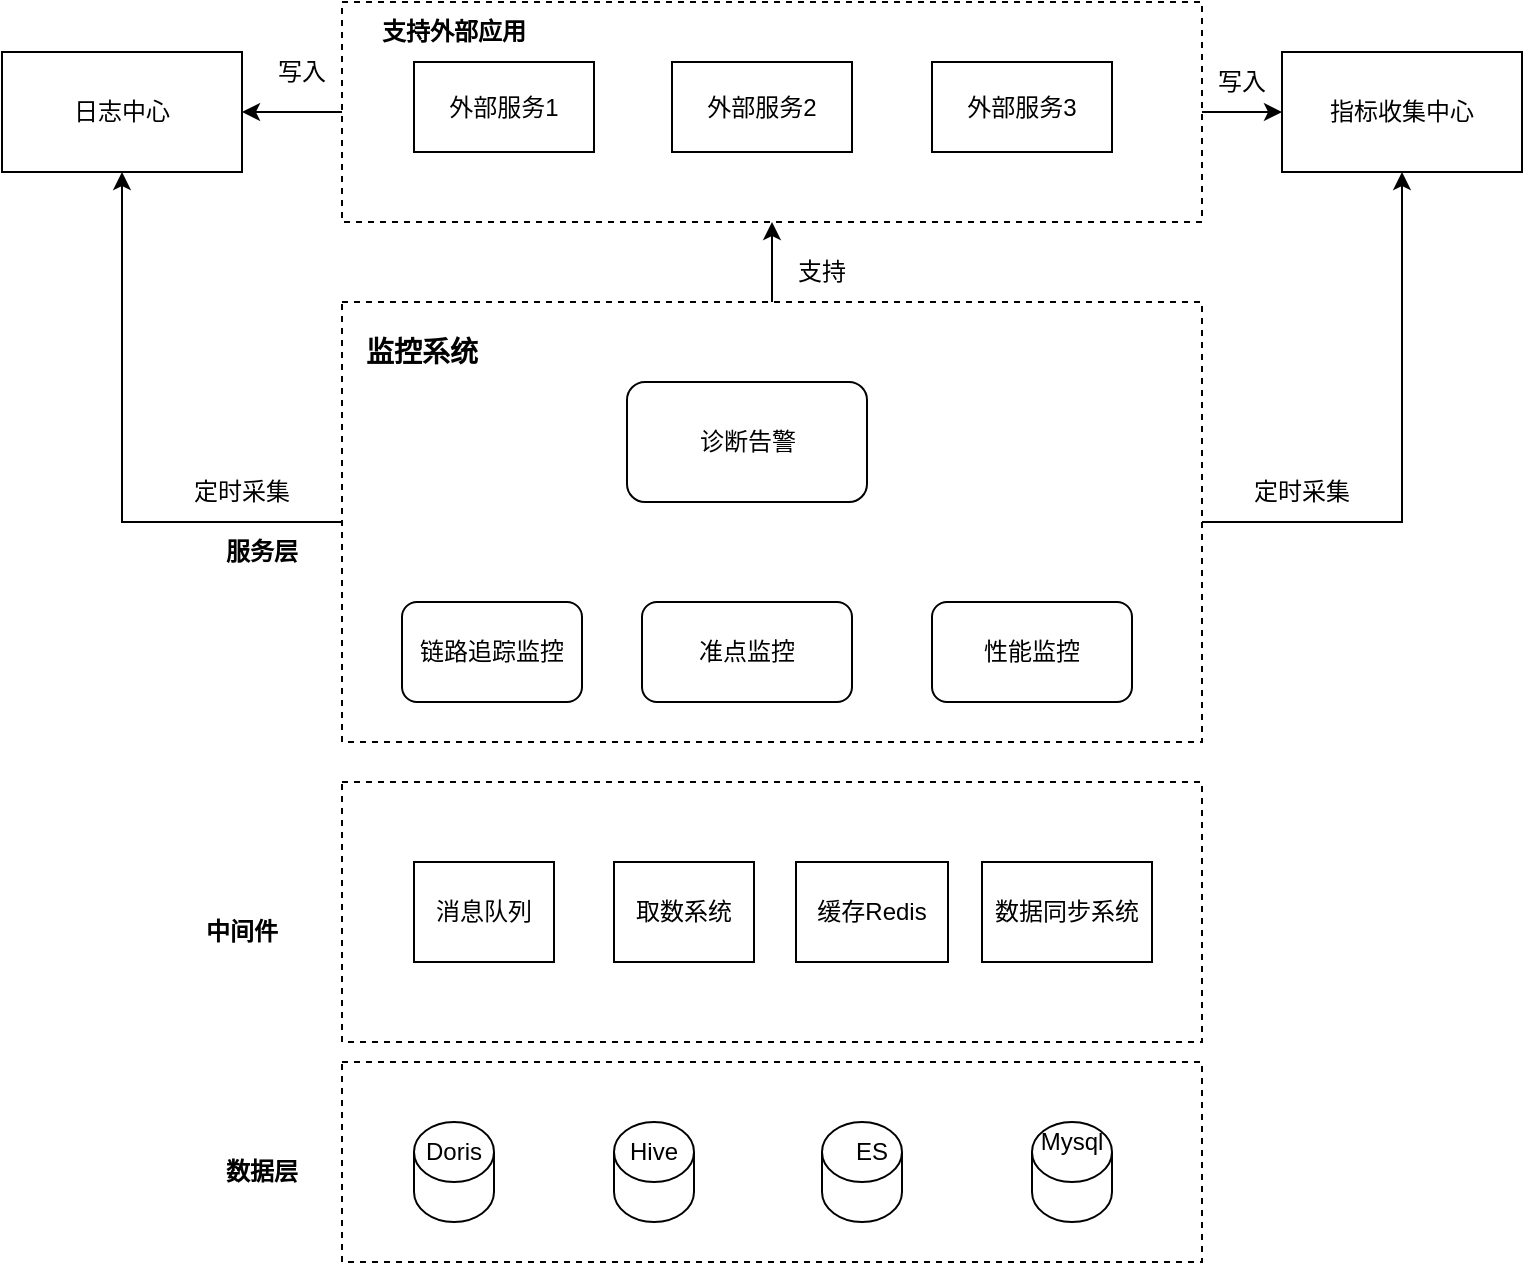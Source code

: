 <mxfile version="24.9.1">
  <diagram name="第 1 页" id="dl90-UitxEwvtcPOrJoF">
    <mxGraphModel dx="1042" dy="565" grid="1" gridSize="10" guides="1" tooltips="1" connect="1" arrows="1" fold="1" page="1" pageScale="1" pageWidth="827" pageHeight="1169" math="0" shadow="0">
      <root>
        <mxCell id="0" />
        <mxCell id="1" parent="0" />
        <mxCell id="TvB3sx-UJW-NTQipRDnn-64" value="" style="rounded=0;whiteSpace=wrap;html=1;dashed=1;" parent="1" vertex="1">
          <mxGeometry x="170" y="640" width="430" height="130" as="geometry" />
        </mxCell>
        <mxCell id="TvB3sx-UJW-NTQipRDnn-1" value="" style="rounded=0;whiteSpace=wrap;html=1;dashed=1;" parent="1" vertex="1">
          <mxGeometry x="170" y="780" width="430" height="100" as="geometry" />
        </mxCell>
        <mxCell id="TvB3sx-UJW-NTQipRDnn-51" style="edgeStyle=orthogonalEdgeStyle;rounded=0;orthogonalLoop=1;jettySize=auto;html=1;entryX=0.5;entryY=1;entryDx=0;entryDy=0;" parent="1" source="TvB3sx-UJW-NTQipRDnn-2" target="TvB3sx-UJW-NTQipRDnn-46" edge="1">
          <mxGeometry relative="1" as="geometry" />
        </mxCell>
        <mxCell id="TvB3sx-UJW-NTQipRDnn-52" style="edgeStyle=orthogonalEdgeStyle;rounded=0;orthogonalLoop=1;jettySize=auto;html=1;entryX=0.5;entryY=1;entryDx=0;entryDy=0;" parent="1" source="TvB3sx-UJW-NTQipRDnn-2" target="TvB3sx-UJW-NTQipRDnn-34" edge="1">
          <mxGeometry relative="1" as="geometry" />
        </mxCell>
        <mxCell id="TvB3sx-UJW-NTQipRDnn-2" value="" style="rounded=0;whiteSpace=wrap;html=1;dashed=1;" parent="1" vertex="1">
          <mxGeometry x="170" y="400" width="430" height="220" as="geometry" />
        </mxCell>
        <mxCell id="TvB3sx-UJW-NTQipRDnn-39" style="edgeStyle=orthogonalEdgeStyle;rounded=0;orthogonalLoop=1;jettySize=auto;html=1;entryX=0;entryY=0.5;entryDx=0;entryDy=0;" parent="1" source="TvB3sx-UJW-NTQipRDnn-3" target="TvB3sx-UJW-NTQipRDnn-34" edge="1">
          <mxGeometry relative="1" as="geometry" />
        </mxCell>
        <mxCell id="TvB3sx-UJW-NTQipRDnn-47" style="edgeStyle=orthogonalEdgeStyle;rounded=0;orthogonalLoop=1;jettySize=auto;html=1;" parent="1" source="TvB3sx-UJW-NTQipRDnn-3" target="TvB3sx-UJW-NTQipRDnn-46" edge="1">
          <mxGeometry relative="1" as="geometry" />
        </mxCell>
        <mxCell id="TvB3sx-UJW-NTQipRDnn-3" value="" style="rounded=0;whiteSpace=wrap;html=1;dashed=1;" parent="1" vertex="1">
          <mxGeometry x="170" y="250" width="430" height="110" as="geometry" />
        </mxCell>
        <mxCell id="TvB3sx-UJW-NTQipRDnn-4" value="&lt;b&gt;数据层&lt;/b&gt;" style="text;html=1;align=center;verticalAlign=middle;whiteSpace=wrap;rounded=0;" parent="1" vertex="1">
          <mxGeometry x="100" y="820" width="60" height="30" as="geometry" />
        </mxCell>
        <mxCell id="TvB3sx-UJW-NTQipRDnn-5" value="&lt;b&gt;服务层&lt;/b&gt;" style="text;html=1;align=center;verticalAlign=middle;whiteSpace=wrap;rounded=0;" parent="1" vertex="1">
          <mxGeometry x="100" y="510" width="60" height="30" as="geometry" />
        </mxCell>
        <mxCell id="TvB3sx-UJW-NTQipRDnn-6" value="&lt;b&gt;支持外部应用&lt;/b&gt;" style="text;html=1;align=center;verticalAlign=middle;whiteSpace=wrap;rounded=0;" parent="1" vertex="1">
          <mxGeometry x="181" y="250" width="90" height="30" as="geometry" />
        </mxCell>
        <mxCell id="TvB3sx-UJW-NTQipRDnn-8" value="" style="shape=cylinder3;whiteSpace=wrap;html=1;boundedLbl=1;backgroundOutline=1;size=15;" parent="1" vertex="1">
          <mxGeometry x="306" y="810" width="40" height="50" as="geometry" />
        </mxCell>
        <mxCell id="TvB3sx-UJW-NTQipRDnn-11" value="" style="shape=cylinder3;whiteSpace=wrap;html=1;boundedLbl=1;backgroundOutline=1;size=15;" parent="1" vertex="1">
          <mxGeometry x="206" y="810" width="40" height="50" as="geometry" />
        </mxCell>
        <mxCell id="TvB3sx-UJW-NTQipRDnn-12" value="" style="shape=cylinder3;whiteSpace=wrap;html=1;boundedLbl=1;backgroundOutline=1;size=15;" parent="1" vertex="1">
          <mxGeometry x="410" y="810" width="40" height="50" as="geometry" />
        </mxCell>
        <mxCell id="TvB3sx-UJW-NTQipRDnn-13" value="" style="shape=cylinder3;whiteSpace=wrap;html=1;boundedLbl=1;backgroundOutline=1;size=15;" parent="1" vertex="1">
          <mxGeometry x="515" y="810" width="40" height="50" as="geometry" />
        </mxCell>
        <mxCell id="TvB3sx-UJW-NTQipRDnn-17" value="Doris" style="text;html=1;align=center;verticalAlign=middle;whiteSpace=wrap;rounded=0;" parent="1" vertex="1">
          <mxGeometry x="196" y="810" width="60" height="30" as="geometry" />
        </mxCell>
        <mxCell id="TvB3sx-UJW-NTQipRDnn-18" value="Hive" style="text;html=1;align=center;verticalAlign=middle;whiteSpace=wrap;rounded=0;" parent="1" vertex="1">
          <mxGeometry x="296" y="810" width="60" height="30" as="geometry" />
        </mxCell>
        <mxCell id="TvB3sx-UJW-NTQipRDnn-19" value="ES" style="text;html=1;align=center;verticalAlign=middle;whiteSpace=wrap;rounded=0;" parent="1" vertex="1">
          <mxGeometry x="405" y="810" width="60" height="30" as="geometry" />
        </mxCell>
        <mxCell id="TvB3sx-UJW-NTQipRDnn-20" value="Mysql" style="text;html=1;align=center;verticalAlign=middle;whiteSpace=wrap;rounded=0;" parent="1" vertex="1">
          <mxGeometry x="505" y="805" width="60" height="30" as="geometry" />
        </mxCell>
        <mxCell id="TvB3sx-UJW-NTQipRDnn-21" value="取数系统" style="rounded=0;whiteSpace=wrap;html=1;" parent="1" vertex="1">
          <mxGeometry x="306" y="680" width="70" height="50" as="geometry" />
        </mxCell>
        <mxCell id="TvB3sx-UJW-NTQipRDnn-22" value="准点监控" style="rounded=1;whiteSpace=wrap;html=1;" parent="1" vertex="1">
          <mxGeometry x="320" y="550" width="105" height="50" as="geometry" />
        </mxCell>
        <mxCell id="TvB3sx-UJW-NTQipRDnn-23" value="性能监控" style="rounded=1;whiteSpace=wrap;html=1;" parent="1" vertex="1">
          <mxGeometry x="465" y="550" width="100" height="50" as="geometry" />
        </mxCell>
        <mxCell id="TvB3sx-UJW-NTQipRDnn-24" value="链路追踪监控" style="rounded=1;whiteSpace=wrap;html=1;" parent="1" vertex="1">
          <mxGeometry x="200" y="550" width="90" height="50" as="geometry" />
        </mxCell>
        <mxCell id="TvB3sx-UJW-NTQipRDnn-29" value="&lt;font style=&quot;font-size: 14px;&quot;&gt;&lt;b&gt;监控系统&lt;/b&gt;&lt;/font&gt;" style="text;html=1;align=center;verticalAlign=middle;whiteSpace=wrap;rounded=0;" parent="1" vertex="1">
          <mxGeometry x="180" y="410" width="60" height="30" as="geometry" />
        </mxCell>
        <mxCell id="TvB3sx-UJW-NTQipRDnn-30" value="" style="endArrow=classic;html=1;rounded=0;entryX=0.5;entryY=1;entryDx=0;entryDy=0;exitX=0.5;exitY=0;exitDx=0;exitDy=0;" parent="1" source="TvB3sx-UJW-NTQipRDnn-2" target="TvB3sx-UJW-NTQipRDnn-3" edge="1">
          <mxGeometry width="50" height="50" relative="1" as="geometry">
            <mxPoint x="384.5" y="340" as="sourcePoint" />
            <mxPoint x="384.5" y="270" as="targetPoint" />
          </mxGeometry>
        </mxCell>
        <mxCell id="TvB3sx-UJW-NTQipRDnn-31" value="支持" style="text;html=1;align=center;verticalAlign=middle;whiteSpace=wrap;rounded=0;" parent="1" vertex="1">
          <mxGeometry x="380" y="370" width="60" height="30" as="geometry" />
        </mxCell>
        <mxCell id="TvB3sx-UJW-NTQipRDnn-32" value="数据同步系统" style="rounded=0;whiteSpace=wrap;html=1;" parent="1" vertex="1">
          <mxGeometry x="490" y="680" width="85" height="50" as="geometry" />
        </mxCell>
        <mxCell id="TvB3sx-UJW-NTQipRDnn-34" value="指标收集中心" style="rounded=0;whiteSpace=wrap;html=1;" parent="1" vertex="1">
          <mxGeometry x="640" y="275" width="120" height="60" as="geometry" />
        </mxCell>
        <mxCell id="TvB3sx-UJW-NTQipRDnn-35" value="外部服务1" style="rounded=0;whiteSpace=wrap;html=1;" parent="1" vertex="1">
          <mxGeometry x="206" y="280" width="90" height="45" as="geometry" />
        </mxCell>
        <mxCell id="TvB3sx-UJW-NTQipRDnn-36" value="外部服务2" style="rounded=0;whiteSpace=wrap;html=1;" parent="1" vertex="1">
          <mxGeometry x="335" y="280" width="90" height="45" as="geometry" />
        </mxCell>
        <mxCell id="TvB3sx-UJW-NTQipRDnn-37" value="外部服务3" style="rounded=0;whiteSpace=wrap;html=1;" parent="1" vertex="1">
          <mxGeometry x="465" y="280" width="90" height="45" as="geometry" />
        </mxCell>
        <mxCell id="TvB3sx-UJW-NTQipRDnn-42" value="写入" style="text;html=1;align=center;verticalAlign=middle;whiteSpace=wrap;rounded=0;" parent="1" vertex="1">
          <mxGeometry x="590" y="275" width="60" height="30" as="geometry" />
        </mxCell>
        <mxCell id="TvB3sx-UJW-NTQipRDnn-46" value="日志中心" style="rounded=0;whiteSpace=wrap;html=1;" parent="1" vertex="1">
          <mxGeometry y="275" width="120" height="60" as="geometry" />
        </mxCell>
        <mxCell id="TvB3sx-UJW-NTQipRDnn-48" value="写入" style="text;html=1;align=center;verticalAlign=middle;whiteSpace=wrap;rounded=0;" parent="1" vertex="1">
          <mxGeometry x="120" y="270" width="60" height="30" as="geometry" />
        </mxCell>
        <mxCell id="TvB3sx-UJW-NTQipRDnn-53" value="定时采集" style="text;html=1;align=center;verticalAlign=middle;whiteSpace=wrap;rounded=0;" parent="1" vertex="1">
          <mxGeometry x="90" y="480" width="60" height="30" as="geometry" />
        </mxCell>
        <mxCell id="TvB3sx-UJW-NTQipRDnn-54" value="定时采集" style="text;html=1;align=center;verticalAlign=middle;whiteSpace=wrap;rounded=0;" parent="1" vertex="1">
          <mxGeometry x="620" y="480" width="60" height="30" as="geometry" />
        </mxCell>
        <mxCell id="TvB3sx-UJW-NTQipRDnn-56" value="诊断告警" style="rounded=1;whiteSpace=wrap;html=1;" parent="1" vertex="1">
          <mxGeometry x="312.5" y="440" width="120" height="60" as="geometry" />
        </mxCell>
        <mxCell id="TvB3sx-UJW-NTQipRDnn-65" value="&lt;b&gt;中间件&lt;/b&gt;" style="text;html=1;align=center;verticalAlign=middle;whiteSpace=wrap;rounded=0;" parent="1" vertex="1">
          <mxGeometry x="90" y="700" width="60" height="30" as="geometry" />
        </mxCell>
        <mxCell id="TvB3sx-UJW-NTQipRDnn-66" value="缓存Redis" style="rounded=0;whiteSpace=wrap;html=1;" parent="1" vertex="1">
          <mxGeometry x="397" y="680" width="76" height="50" as="geometry" />
        </mxCell>
        <mxCell id="TvB3sx-UJW-NTQipRDnn-67" value="消息队列" style="rounded=0;whiteSpace=wrap;html=1;" parent="1" vertex="1">
          <mxGeometry x="206" y="680" width="70" height="50" as="geometry" />
        </mxCell>
      </root>
    </mxGraphModel>
  </diagram>
</mxfile>

